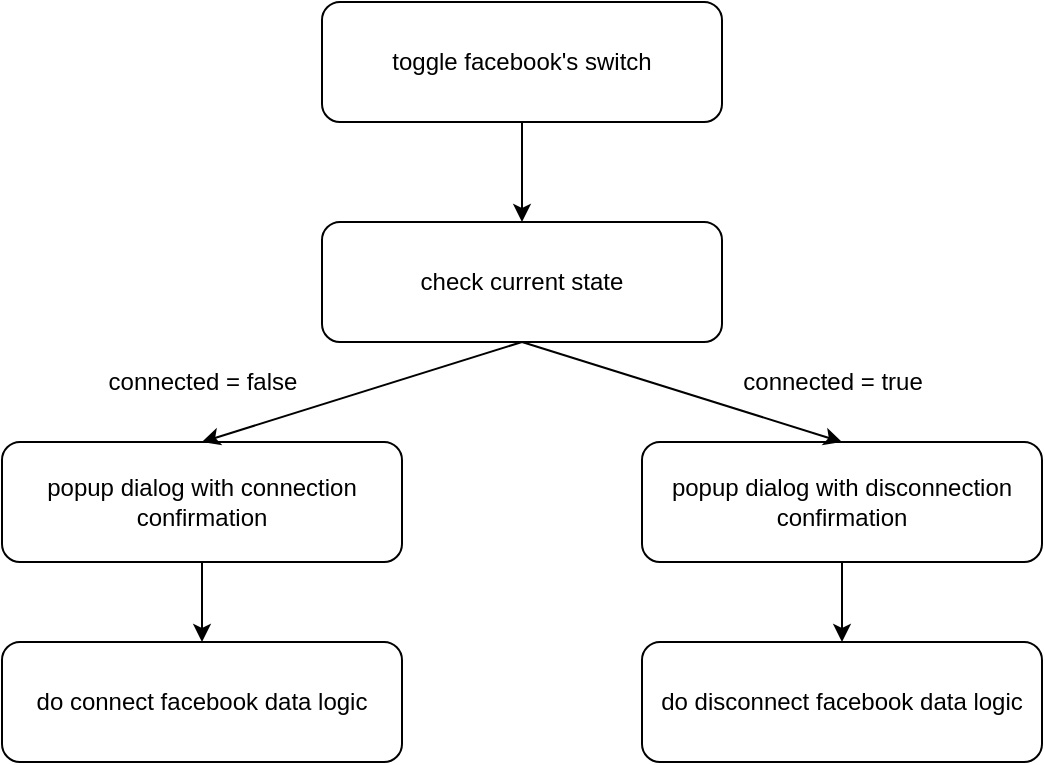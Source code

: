 <mxfile version="16.6.6" type="device"><diagram id="MDKCdqXY23OR3dTa1P7z" name="Page-1"><mxGraphModel dx="1426" dy="773" grid="1" gridSize="10" guides="1" tooltips="1" connect="1" arrows="1" fold="1" page="1" pageScale="1" pageWidth="850" pageHeight="1100" math="0" shadow="0"><root><mxCell id="0"/><mxCell id="1" parent="0"/><mxCell id="k2nk7qyxhSNhKjlSTmV9-1" value="toggle facebook's switch" style="rounded=1;whiteSpace=wrap;html=1;" vertex="1" parent="1"><mxGeometry x="260" y="50" width="200" height="60" as="geometry"/></mxCell><mxCell id="k2nk7qyxhSNhKjlSTmV9-2" value="check current state" style="rounded=1;whiteSpace=wrap;html=1;" vertex="1" parent="1"><mxGeometry x="260" y="160" width="200" height="60" as="geometry"/></mxCell><mxCell id="k2nk7qyxhSNhKjlSTmV9-4" value="popup dialog with connection confirmation" style="rounded=1;whiteSpace=wrap;html=1;" vertex="1" parent="1"><mxGeometry x="100" y="270" width="200" height="60" as="geometry"/></mxCell><mxCell id="k2nk7qyxhSNhKjlSTmV9-5" value="popup dialog with disconnection confirmation" style="rounded=1;whiteSpace=wrap;html=1;" vertex="1" parent="1"><mxGeometry x="420" y="270" width="200" height="60" as="geometry"/></mxCell><mxCell id="k2nk7qyxhSNhKjlSTmV9-7" value="" style="endArrow=classic;html=1;rounded=0;exitX=0.5;exitY=1;exitDx=0;exitDy=0;entryX=0.5;entryY=0;entryDx=0;entryDy=0;" edge="1" parent="1" source="k2nk7qyxhSNhKjlSTmV9-1" target="k2nk7qyxhSNhKjlSTmV9-2"><mxGeometry width="50" height="50" relative="1" as="geometry"><mxPoint x="400" y="430" as="sourcePoint"/><mxPoint x="450" y="380" as="targetPoint"/></mxGeometry></mxCell><mxCell id="k2nk7qyxhSNhKjlSTmV9-8" value="" style="endArrow=classic;html=1;rounded=0;exitX=0.5;exitY=1;exitDx=0;exitDy=0;entryX=0.5;entryY=0;entryDx=0;entryDy=0;" edge="1" parent="1" source="k2nk7qyxhSNhKjlSTmV9-2" target="k2nk7qyxhSNhKjlSTmV9-4"><mxGeometry width="50" height="50" relative="1" as="geometry"><mxPoint x="400" y="430" as="sourcePoint"/><mxPoint x="450" y="380" as="targetPoint"/></mxGeometry></mxCell><mxCell id="k2nk7qyxhSNhKjlSTmV9-9" value="" style="endArrow=classic;html=1;rounded=0;exitX=0.5;exitY=1;exitDx=0;exitDy=0;entryX=0.5;entryY=0;entryDx=0;entryDy=0;" edge="1" parent="1" source="k2nk7qyxhSNhKjlSTmV9-2" target="k2nk7qyxhSNhKjlSTmV9-5"><mxGeometry width="50" height="50" relative="1" as="geometry"><mxPoint x="400" y="430" as="sourcePoint"/><mxPoint x="450" y="380" as="targetPoint"/></mxGeometry></mxCell><mxCell id="k2nk7qyxhSNhKjlSTmV9-10" value="connected = true" style="text;html=1;align=center;verticalAlign=middle;resizable=0;points=[];autosize=1;strokeColor=none;fillColor=none;" vertex="1" parent="1"><mxGeometry x="460" y="230" width="110" height="20" as="geometry"/></mxCell><mxCell id="k2nk7qyxhSNhKjlSTmV9-11" value="connected = false" style="text;html=1;align=center;verticalAlign=middle;resizable=0;points=[];autosize=1;strokeColor=none;fillColor=none;" vertex="1" parent="1"><mxGeometry x="145" y="230" width="110" height="20" as="geometry"/></mxCell><mxCell id="k2nk7qyxhSNhKjlSTmV9-12" value="" style="endArrow=classic;html=1;rounded=0;exitX=0.5;exitY=1;exitDx=0;exitDy=0;entryX=0.5;entryY=0;entryDx=0;entryDy=0;" edge="1" parent="1" source="k2nk7qyxhSNhKjlSTmV9-4" target="k2nk7qyxhSNhKjlSTmV9-13"><mxGeometry width="50" height="50" relative="1" as="geometry"><mxPoint x="400" y="500" as="sourcePoint"/><mxPoint x="200" y="390" as="targetPoint"/></mxGeometry></mxCell><mxCell id="k2nk7qyxhSNhKjlSTmV9-13" value="do connect facebook data logic" style="rounded=1;whiteSpace=wrap;html=1;" vertex="1" parent="1"><mxGeometry x="100" y="370" width="200" height="60" as="geometry"/></mxCell><mxCell id="k2nk7qyxhSNhKjlSTmV9-14" value="do disconnect facebook data logic" style="rounded=1;whiteSpace=wrap;html=1;" vertex="1" parent="1"><mxGeometry x="420" y="370" width="200" height="60" as="geometry"/></mxCell><mxCell id="k2nk7qyxhSNhKjlSTmV9-15" value="" style="endArrow=classic;html=1;rounded=0;exitX=0.5;exitY=1;exitDx=0;exitDy=0;entryX=0.5;entryY=0;entryDx=0;entryDy=0;" edge="1" parent="1" source="k2nk7qyxhSNhKjlSTmV9-5" target="k2nk7qyxhSNhKjlSTmV9-14"><mxGeometry width="50" height="50" relative="1" as="geometry"><mxPoint x="210" y="340" as="sourcePoint"/><mxPoint x="210" y="380" as="targetPoint"/></mxGeometry></mxCell></root></mxGraphModel></diagram></mxfile>